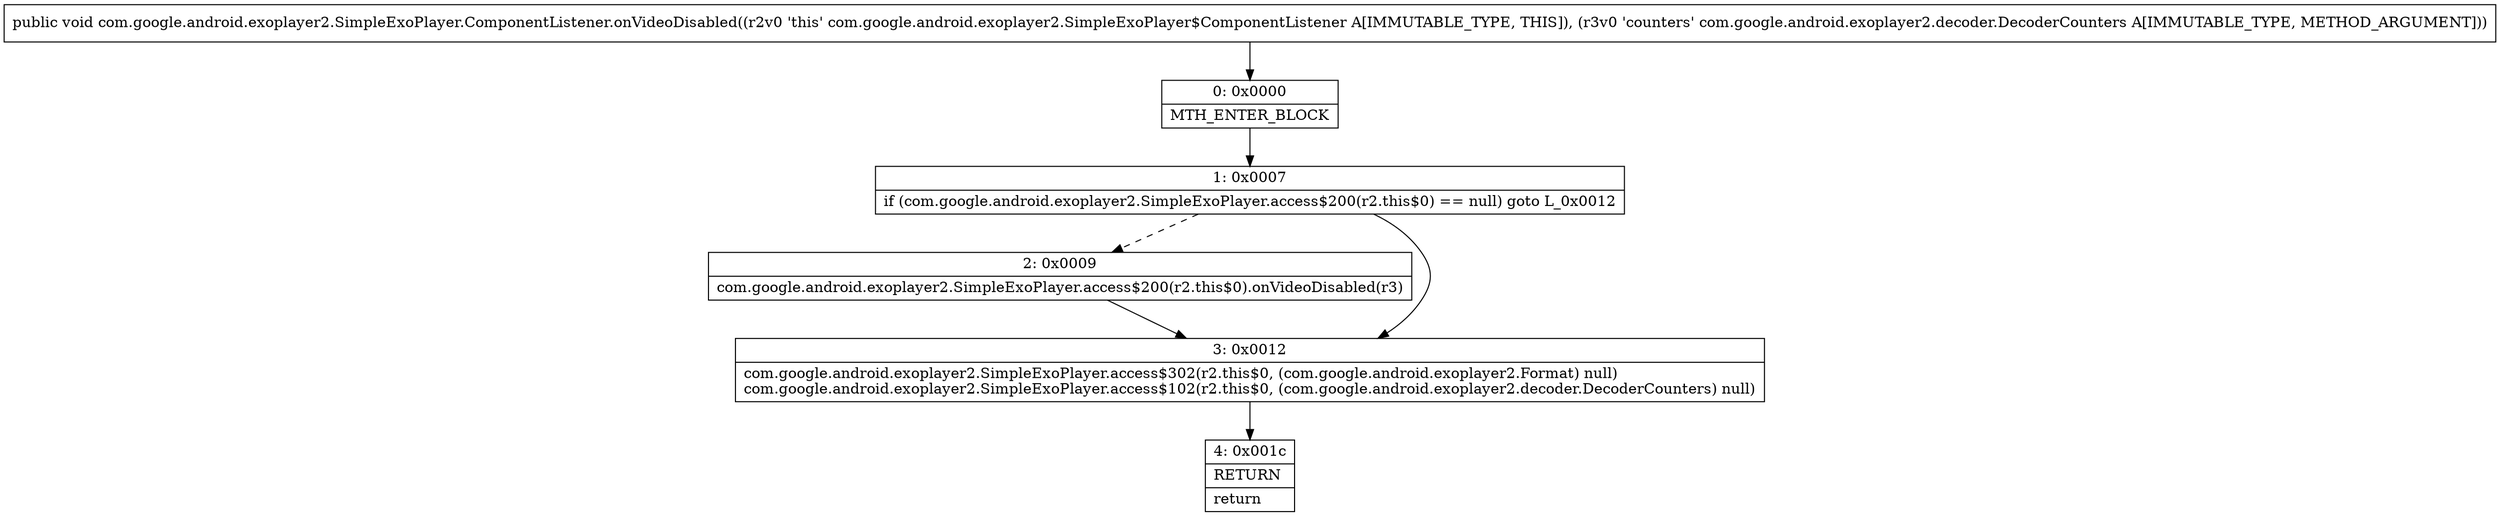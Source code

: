 digraph "CFG forcom.google.android.exoplayer2.SimpleExoPlayer.ComponentListener.onVideoDisabled(Lcom\/google\/android\/exoplayer2\/decoder\/DecoderCounters;)V" {
Node_0 [shape=record,label="{0\:\ 0x0000|MTH_ENTER_BLOCK\l}"];
Node_1 [shape=record,label="{1\:\ 0x0007|if (com.google.android.exoplayer2.SimpleExoPlayer.access$200(r2.this$0) == null) goto L_0x0012\l}"];
Node_2 [shape=record,label="{2\:\ 0x0009|com.google.android.exoplayer2.SimpleExoPlayer.access$200(r2.this$0).onVideoDisabled(r3)\l}"];
Node_3 [shape=record,label="{3\:\ 0x0012|com.google.android.exoplayer2.SimpleExoPlayer.access$302(r2.this$0, (com.google.android.exoplayer2.Format) null)\lcom.google.android.exoplayer2.SimpleExoPlayer.access$102(r2.this$0, (com.google.android.exoplayer2.decoder.DecoderCounters) null)\l}"];
Node_4 [shape=record,label="{4\:\ 0x001c|RETURN\l|return\l}"];
MethodNode[shape=record,label="{public void com.google.android.exoplayer2.SimpleExoPlayer.ComponentListener.onVideoDisabled((r2v0 'this' com.google.android.exoplayer2.SimpleExoPlayer$ComponentListener A[IMMUTABLE_TYPE, THIS]), (r3v0 'counters' com.google.android.exoplayer2.decoder.DecoderCounters A[IMMUTABLE_TYPE, METHOD_ARGUMENT])) }"];
MethodNode -> Node_0;
Node_0 -> Node_1;
Node_1 -> Node_2[style=dashed];
Node_1 -> Node_3;
Node_2 -> Node_3;
Node_3 -> Node_4;
}

